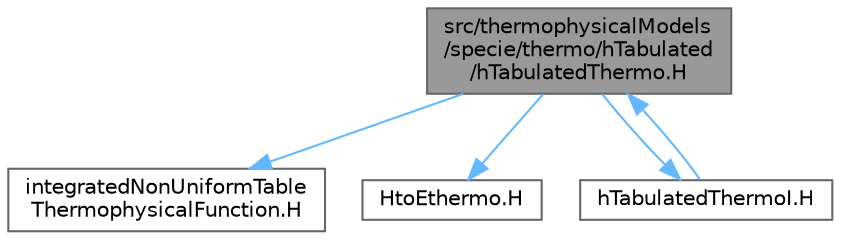 digraph "src/thermophysicalModels/specie/thermo/hTabulated/hTabulatedThermo.H"
{
 // LATEX_PDF_SIZE
  bgcolor="transparent";
  edge [fontname=Helvetica,fontsize=10,labelfontname=Helvetica,labelfontsize=10];
  node [fontname=Helvetica,fontsize=10,shape=box,height=0.2,width=0.4];
  Node1 [id="Node000001",label="src/thermophysicalModels\l/specie/thermo/hTabulated\l/hTabulatedThermo.H",height=0.2,width=0.4,color="gray40", fillcolor="grey60", style="filled", fontcolor="black",tooltip=" "];
  Node1 -> Node2 [id="edge1_Node000001_Node000002",color="steelblue1",style="solid",tooltip=" "];
  Node2 [id="Node000002",label="integratedNonUniformTable\lThermophysicalFunction.H",height=0.2,width=0.4,color="grey40", fillcolor="white", style="filled",URL="$integratedNonUniformTableThermophysicalFunction_8H.html",tooltip=" "];
  Node1 -> Node3 [id="edge2_Node000001_Node000003",color="steelblue1",style="solid",tooltip=" "];
  Node3 [id="Node000003",label="HtoEthermo.H",height=0.2,width=0.4,color="grey40", fillcolor="white", style="filled",URL="$HtoEthermo_8H.html",tooltip=" "];
  Node1 -> Node4 [id="edge3_Node000001_Node000004",color="steelblue1",style="solid",tooltip=" "];
  Node4 [id="Node000004",label="hTabulatedThermoI.H",height=0.2,width=0.4,color="grey40", fillcolor="white", style="filled",URL="$hTabulatedThermoI_8H.html",tooltip=" "];
  Node4 -> Node1 [id="edge4_Node000004_Node000001",color="steelblue1",style="solid",tooltip=" "];
}
